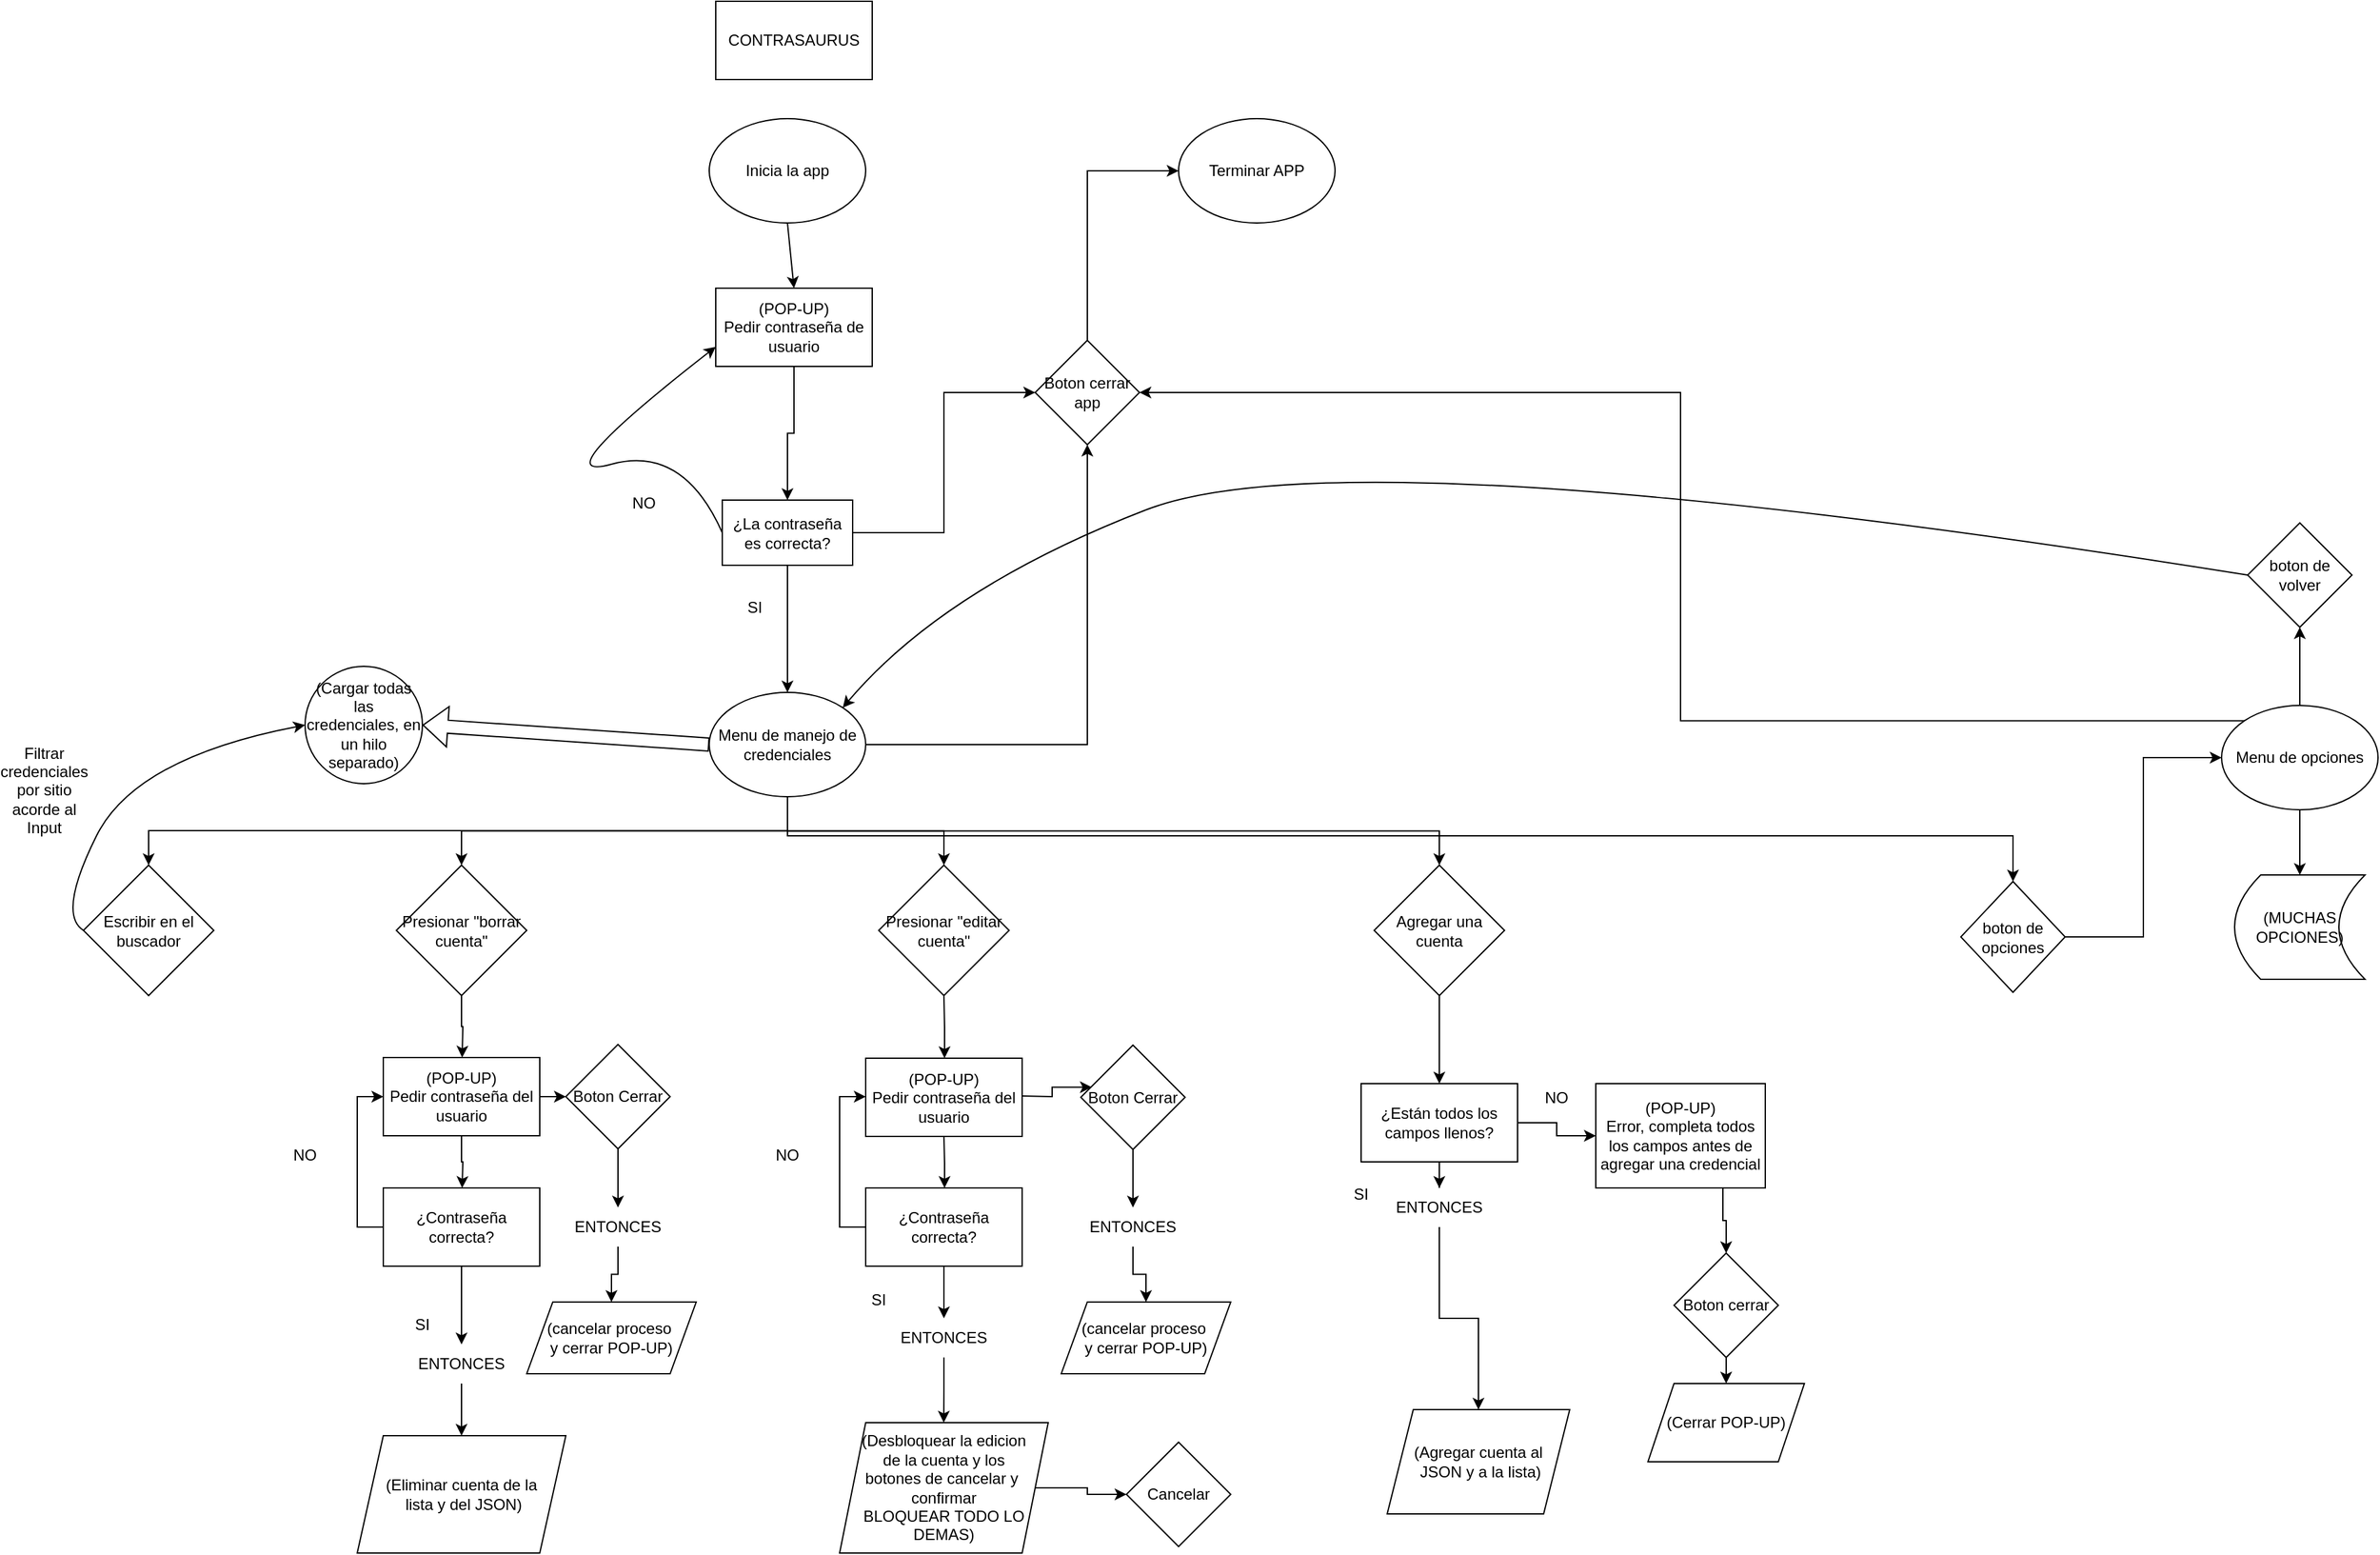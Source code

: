 <mxfile version="27.1.4">
  <diagram name="Page-1" id="jTVDqLa_07WlJX9LwhcF">
    <mxGraphModel dx="1876" dy="569" grid="1" gridSize="10" guides="1" tooltips="1" connect="1" arrows="1" fold="1" page="1" pageScale="1" pageWidth="850" pageHeight="1100" math="0" shadow="0">
      <root>
        <mxCell id="0" />
        <mxCell id="1" parent="0" />
        <mxCell id="0OHXiAOet5zwl78-_v6k-1" value="CONTRASAURUS" style="rounded=0;whiteSpace=wrap;html=1;" vertex="1" parent="1">
          <mxGeometry x="365" y="30" width="120" height="60" as="geometry" />
        </mxCell>
        <mxCell id="0OHXiAOet5zwl78-_v6k-12" style="edgeStyle=orthogonalEdgeStyle;rounded=0;orthogonalLoop=1;jettySize=auto;html=1;exitX=0.5;exitY=1;exitDx=0;exitDy=0;entryX=0.5;entryY=0;entryDx=0;entryDy=0;" edge="1" parent="1" source="0OHXiAOet5zwl78-_v6k-7" target="0OHXiAOet5zwl78-_v6k-11">
          <mxGeometry relative="1" as="geometry">
            <Array as="points">
              <mxPoint x="420" y="670" />
              <mxPoint x="1360" y="670" />
            </Array>
          </mxGeometry>
        </mxCell>
        <mxCell id="0OHXiAOet5zwl78-_v6k-24" style="edgeStyle=orthogonalEdgeStyle;rounded=0;orthogonalLoop=1;jettySize=auto;html=1;exitX=0.5;exitY=1;exitDx=0;exitDy=0;entryX=0.5;entryY=0;entryDx=0;entryDy=0;" edge="1" parent="1" source="0OHXiAOet5zwl78-_v6k-7" target="0OHXiAOet5zwl78-_v6k-23">
          <mxGeometry relative="1" as="geometry">
            <Array as="points">
              <mxPoint x="420" y="666" />
              <mxPoint x="-70" y="666" />
            </Array>
          </mxGeometry>
        </mxCell>
        <mxCell id="0OHXiAOet5zwl78-_v6k-28" style="edgeStyle=orthogonalEdgeStyle;rounded=0;orthogonalLoop=1;jettySize=auto;html=1;exitX=0.5;exitY=1;exitDx=0;exitDy=0;" edge="1" parent="1" source="0OHXiAOet5zwl78-_v6k-7" target="0OHXiAOet5zwl78-_v6k-26">
          <mxGeometry relative="1" as="geometry" />
        </mxCell>
        <mxCell id="0OHXiAOet5zwl78-_v6k-29" style="edgeStyle=orthogonalEdgeStyle;rounded=0;orthogonalLoop=1;jettySize=auto;html=1;exitX=0.5;exitY=1;exitDx=0;exitDy=0;entryX=0.5;entryY=0;entryDx=0;entryDy=0;" edge="1" parent="1" source="0OHXiAOet5zwl78-_v6k-7" target="0OHXiAOet5zwl78-_v6k-25">
          <mxGeometry relative="1" as="geometry" />
        </mxCell>
        <mxCell id="0OHXiAOet5zwl78-_v6k-30" style="edgeStyle=orthogonalEdgeStyle;rounded=0;orthogonalLoop=1;jettySize=auto;html=1;exitX=0.5;exitY=1;exitDx=0;exitDy=0;entryX=0.5;entryY=0;entryDx=0;entryDy=0;" edge="1" parent="1" source="0OHXiAOet5zwl78-_v6k-7" target="0OHXiAOet5zwl78-_v6k-27">
          <mxGeometry relative="1" as="geometry" />
        </mxCell>
        <mxCell id="0OHXiAOet5zwl78-_v6k-45" style="edgeStyle=orthogonalEdgeStyle;rounded=0;orthogonalLoop=1;jettySize=auto;html=1;exitX=1;exitY=0.5;exitDx=0;exitDy=0;entryX=0.5;entryY=1;entryDx=0;entryDy=0;" edge="1" parent="1" source="0OHXiAOet5zwl78-_v6k-7" target="0OHXiAOet5zwl78-_v6k-42">
          <mxGeometry relative="1" as="geometry" />
        </mxCell>
        <mxCell id="0OHXiAOet5zwl78-_v6k-7" value="Menu de manejo de credenciales" style="ellipse;whiteSpace=wrap;html=1;" vertex="1" parent="1">
          <mxGeometry x="360" y="560" width="120" height="80" as="geometry" />
        </mxCell>
        <mxCell id="0OHXiAOet5zwl78-_v6k-46" style="edgeStyle=orthogonalEdgeStyle;rounded=0;orthogonalLoop=1;jettySize=auto;html=1;exitX=0;exitY=0;exitDx=0;exitDy=0;entryX=1;entryY=0.5;entryDx=0;entryDy=0;" edge="1" parent="1" source="0OHXiAOet5zwl78-_v6k-10" target="0OHXiAOet5zwl78-_v6k-42">
          <mxGeometry relative="1" as="geometry" />
        </mxCell>
        <mxCell id="0OHXiAOet5zwl78-_v6k-18" value="" style="curved=1;endArrow=classic;html=1;rounded=0;entryX=1;entryY=0;entryDx=0;entryDy=0;exitX=0;exitY=0.5;exitDx=0;exitDy=0;" edge="1" parent="1" source="0OHXiAOet5zwl78-_v6k-14" target="0OHXiAOet5zwl78-_v6k-7">
          <mxGeometry width="50" height="50" relative="1" as="geometry">
            <mxPoint x="600" y="350" as="sourcePoint" />
            <mxPoint x="650" y="300" as="targetPoint" />
            <Array as="points">
              <mxPoint x="850" y="360" />
              <mxPoint x="540" y="480" />
            </Array>
          </mxGeometry>
        </mxCell>
        <mxCell id="0OHXiAOet5zwl78-_v6k-21" value="(Cargar todas las credenciales, en un hilo separado)" style="ellipse;whiteSpace=wrap;html=1;aspect=fixed;" vertex="1" parent="1">
          <mxGeometry x="50" y="540" width="90" height="90" as="geometry" />
        </mxCell>
        <mxCell id="0OHXiAOet5zwl78-_v6k-22" value="" style="shape=flexArrow;endArrow=classic;html=1;rounded=0;entryX=1;entryY=0.5;entryDx=0;entryDy=0;exitX=0;exitY=0.5;exitDx=0;exitDy=0;" edge="1" parent="1" source="0OHXiAOet5zwl78-_v6k-7" target="0OHXiAOet5zwl78-_v6k-21">
          <mxGeometry width="50" height="50" relative="1" as="geometry">
            <mxPoint x="220" y="640" as="sourcePoint" />
            <mxPoint x="270" y="590" as="targetPoint" />
          </mxGeometry>
        </mxCell>
        <mxCell id="0OHXiAOet5zwl78-_v6k-36" style="edgeStyle=orthogonalEdgeStyle;rounded=0;orthogonalLoop=1;jettySize=auto;html=1;exitX=0.5;exitY=1;exitDx=0;exitDy=0;" edge="1" parent="1" source="0OHXiAOet5zwl78-_v6k-33" target="0OHXiAOet5zwl78-_v6k-7">
          <mxGeometry relative="1" as="geometry" />
        </mxCell>
        <mxCell id="0OHXiAOet5zwl78-_v6k-43" style="edgeStyle=orthogonalEdgeStyle;rounded=0;orthogonalLoop=1;jettySize=auto;html=1;exitX=1;exitY=0.5;exitDx=0;exitDy=0;entryX=0;entryY=0.5;entryDx=0;entryDy=0;" edge="1" parent="1" source="0OHXiAOet5zwl78-_v6k-33" target="0OHXiAOet5zwl78-_v6k-42">
          <mxGeometry relative="1" as="geometry" />
        </mxCell>
        <mxCell id="0OHXiAOet5zwl78-_v6k-47" value="" style="curved=1;endArrow=classic;html=1;rounded=0;exitX=0;exitY=0.5;exitDx=0;exitDy=0;entryX=0;entryY=0.5;entryDx=0;entryDy=0;" edge="1" parent="1" source="0OHXiAOet5zwl78-_v6k-23" target="0OHXiAOet5zwl78-_v6k-21">
          <mxGeometry width="50" height="50" relative="1" as="geometry">
            <mxPoint x="-80" y="660" as="sourcePoint" />
            <mxPoint x="-30" y="610" as="targetPoint" />
            <Array as="points">
              <mxPoint x="-140" y="730" />
              <mxPoint x="-80" y="610" />
            </Array>
          </mxGeometry>
        </mxCell>
        <mxCell id="0OHXiAOet5zwl78-_v6k-78" value="" style="group" vertex="1" connectable="0" parent="1">
          <mxGeometry x="20" y="692.5" width="330" height="527.5" as="geometry" />
        </mxCell>
        <mxCell id="0OHXiAOet5zwl78-_v6k-37" style="edgeStyle=orthogonalEdgeStyle;rounded=0;orthogonalLoop=1;jettySize=auto;html=1;exitX=0.5;exitY=1;exitDx=0;exitDy=0;" edge="1" parent="0OHXiAOet5zwl78-_v6k-78" source="0OHXiAOet5zwl78-_v6k-26">
          <mxGeometry relative="1" as="geometry">
            <mxPoint x="150.471" y="147.5" as="targetPoint" />
          </mxGeometry>
        </mxCell>
        <mxCell id="0OHXiAOet5zwl78-_v6k-26" value="Presionar &quot;borrar cuenta&quot;" style="rhombus;whiteSpace=wrap;html=1;" vertex="1" parent="0OHXiAOet5zwl78-_v6k-78">
          <mxGeometry x="100" width="100" height="100" as="geometry" />
        </mxCell>
        <mxCell id="0OHXiAOet5zwl78-_v6k-50" style="edgeStyle=orthogonalEdgeStyle;rounded=0;orthogonalLoop=1;jettySize=auto;html=1;exitX=0.5;exitY=1;exitDx=0;exitDy=0;" edge="1" parent="0OHXiAOet5zwl78-_v6k-78" source="0OHXiAOet5zwl78-_v6k-38">
          <mxGeometry relative="1" as="geometry">
            <mxPoint x="150.471" y="247.5" as="targetPoint" />
          </mxGeometry>
        </mxCell>
        <mxCell id="0OHXiAOet5zwl78-_v6k-72" style="edgeStyle=orthogonalEdgeStyle;rounded=0;orthogonalLoop=1;jettySize=auto;html=1;exitX=1;exitY=0.5;exitDx=0;exitDy=0;" edge="1" parent="0OHXiAOet5zwl78-_v6k-78" source="0OHXiAOet5zwl78-_v6k-38">
          <mxGeometry relative="1" as="geometry">
            <mxPoint x="230" y="177.324" as="targetPoint" />
          </mxGeometry>
        </mxCell>
        <mxCell id="0OHXiAOet5zwl78-_v6k-38" value="(POP-UP)&lt;br&gt;Pedir contraseña del usuario" style="rounded=0;whiteSpace=wrap;html=1;" vertex="1" parent="0OHXiAOet5zwl78-_v6k-78">
          <mxGeometry x="90" y="147.5" width="120" height="60" as="geometry" />
        </mxCell>
        <mxCell id="0OHXiAOet5zwl78-_v6k-52" style="edgeStyle=orthogonalEdgeStyle;rounded=0;orthogonalLoop=1;jettySize=auto;html=1;exitX=0;exitY=0.5;exitDx=0;exitDy=0;entryX=0;entryY=0.5;entryDx=0;entryDy=0;" edge="1" parent="0OHXiAOet5zwl78-_v6k-78" source="0OHXiAOet5zwl78-_v6k-51" target="0OHXiAOet5zwl78-_v6k-38">
          <mxGeometry relative="1" as="geometry" />
        </mxCell>
        <mxCell id="0OHXiAOet5zwl78-_v6k-56" style="edgeStyle=orthogonalEdgeStyle;rounded=0;orthogonalLoop=1;jettySize=auto;html=1;exitX=0.5;exitY=1;exitDx=0;exitDy=0;entryX=0.5;entryY=0;entryDx=0;entryDy=0;" edge="1" parent="0OHXiAOet5zwl78-_v6k-78" source="0OHXiAOet5zwl78-_v6k-64" target="0OHXiAOet5zwl78-_v6k-55">
          <mxGeometry relative="1" as="geometry" />
        </mxCell>
        <mxCell id="0OHXiAOet5zwl78-_v6k-51" value="¿Contraseña correcta?" style="rounded=0;whiteSpace=wrap;html=1;" vertex="1" parent="0OHXiAOet5zwl78-_v6k-78">
          <mxGeometry x="90" y="247.5" width="120" height="60" as="geometry" />
        </mxCell>
        <mxCell id="0OHXiAOet5zwl78-_v6k-53" value="NO" style="text;html=1;align=center;verticalAlign=middle;whiteSpace=wrap;rounded=0;" vertex="1" parent="0OHXiAOet5zwl78-_v6k-78">
          <mxGeometry y="207.5" width="60" height="30" as="geometry" />
        </mxCell>
        <mxCell id="0OHXiAOet5zwl78-_v6k-55" value="(Eliminar cuenta de la&lt;br&gt;&amp;nbsp;lista y del JSON)" style="shape=parallelogram;perimeter=parallelogramPerimeter;whiteSpace=wrap;html=1;fixedSize=1;" vertex="1" parent="0OHXiAOet5zwl78-_v6k-78">
          <mxGeometry x="70" y="437.5" width="160" height="90" as="geometry" />
        </mxCell>
        <mxCell id="0OHXiAOet5zwl78-_v6k-62" value="SI" style="text;html=1;align=center;verticalAlign=middle;whiteSpace=wrap;rounded=0;" vertex="1" parent="0OHXiAOet5zwl78-_v6k-78">
          <mxGeometry x="90" y="337.5" width="60" height="30" as="geometry" />
        </mxCell>
        <mxCell id="0OHXiAOet5zwl78-_v6k-63" value="" style="edgeStyle=orthogonalEdgeStyle;rounded=0;orthogonalLoop=1;jettySize=auto;html=1;exitX=0.5;exitY=1;exitDx=0;exitDy=0;entryX=0.5;entryY=0;entryDx=0;entryDy=0;" edge="1" parent="0OHXiAOet5zwl78-_v6k-78" source="0OHXiAOet5zwl78-_v6k-51" target="0OHXiAOet5zwl78-_v6k-64">
          <mxGeometry relative="1" as="geometry">
            <mxPoint x="150" y="307.5" as="sourcePoint" />
            <mxPoint x="150" y="437.5" as="targetPoint" />
          </mxGeometry>
        </mxCell>
        <mxCell id="0OHXiAOet5zwl78-_v6k-64" value="ENTONCES" style="text;html=1;align=center;verticalAlign=middle;whiteSpace=wrap;rounded=0;" vertex="1" parent="0OHXiAOet5zwl78-_v6k-78">
          <mxGeometry x="120" y="367.5" width="60" height="30" as="geometry" />
        </mxCell>
        <mxCell id="0OHXiAOet5zwl78-_v6k-74" style="edgeStyle=orthogonalEdgeStyle;rounded=0;orthogonalLoop=1;jettySize=auto;html=1;exitX=0.5;exitY=1;exitDx=0;exitDy=0;entryX=0.5;entryY=0;entryDx=0;entryDy=0;" edge="1" parent="0OHXiAOet5zwl78-_v6k-78" source="0OHXiAOet5zwl78-_v6k-76" target="0OHXiAOet5zwl78-_v6k-75">
          <mxGeometry relative="1" as="geometry">
            <mxPoint x="270.471" y="97.5" as="targetPoint" />
          </mxGeometry>
        </mxCell>
        <mxCell id="0OHXiAOet5zwl78-_v6k-73" value="Boton Cerrar" style="rhombus;whiteSpace=wrap;html=1;" vertex="1" parent="0OHXiAOet5zwl78-_v6k-78">
          <mxGeometry x="230" y="137.5" width="80" height="80" as="geometry" />
        </mxCell>
        <mxCell id="0OHXiAOet5zwl78-_v6k-75" value="(cancelar proceso&amp;nbsp;&lt;br&gt;y cerrar POP-UP)" style="shape=parallelogram;perimeter=parallelogramPerimeter;whiteSpace=wrap;html=1;fixedSize=1;" vertex="1" parent="0OHXiAOet5zwl78-_v6k-78">
          <mxGeometry x="200" y="335" width="130" height="55" as="geometry" />
        </mxCell>
        <mxCell id="0OHXiAOet5zwl78-_v6k-77" value="" style="edgeStyle=orthogonalEdgeStyle;rounded=0;orthogonalLoop=1;jettySize=auto;html=1;exitX=0.5;exitY=1;exitDx=0;exitDy=0;entryX=0.5;entryY=0;entryDx=0;entryDy=0;" edge="1" parent="0OHXiAOet5zwl78-_v6k-78" source="0OHXiAOet5zwl78-_v6k-73" target="0OHXiAOet5zwl78-_v6k-76">
          <mxGeometry relative="1" as="geometry">
            <mxPoint x="265" y="334.5" as="targetPoint" />
            <mxPoint x="270" y="217.5" as="sourcePoint" />
          </mxGeometry>
        </mxCell>
        <mxCell id="0OHXiAOet5zwl78-_v6k-76" value="ENTONCES" style="text;html=1;align=center;verticalAlign=middle;whiteSpace=wrap;rounded=0;" vertex="1" parent="0OHXiAOet5zwl78-_v6k-78">
          <mxGeometry x="240" y="262.5" width="60" height="30" as="geometry" />
        </mxCell>
        <mxCell id="0OHXiAOet5zwl78-_v6k-79" value="" style="group" vertex="1" connectable="0" parent="1">
          <mxGeometry x="390" y="692.5" width="590" height="527.5" as="geometry" />
        </mxCell>
        <mxCell id="0OHXiAOet5zwl78-_v6k-25" value="Presionar &quot;editar cuenta&quot;" style="rhombus;whiteSpace=wrap;html=1;" vertex="1" parent="0OHXiAOet5zwl78-_v6k-79">
          <mxGeometry x="100" width="100" height="100" as="geometry" />
        </mxCell>
        <mxCell id="0OHXiAOet5zwl78-_v6k-39" style="edgeStyle=orthogonalEdgeStyle;rounded=0;orthogonalLoop=1;jettySize=auto;html=1;exitX=0.5;exitY=1;exitDx=0;exitDy=0;" edge="1" parent="0OHXiAOet5zwl78-_v6k-79">
          <mxGeometry relative="1" as="geometry">
            <mxPoint x="150.471" y="148.0" as="targetPoint" />
            <mxPoint x="150" y="100" as="sourcePoint" />
          </mxGeometry>
        </mxCell>
        <mxCell id="0OHXiAOet5zwl78-_v6k-40" value="(POP-UP)&lt;br&gt;Pedir contraseña del usuario" style="rounded=0;whiteSpace=wrap;html=1;" vertex="1" parent="0OHXiAOet5zwl78-_v6k-79">
          <mxGeometry x="90" y="148" width="120" height="60" as="geometry" />
        </mxCell>
        <mxCell id="0OHXiAOet5zwl78-_v6k-57" style="edgeStyle=orthogonalEdgeStyle;rounded=0;orthogonalLoop=1;jettySize=auto;html=1;exitX=0.5;exitY=1;exitDx=0;exitDy=0;" edge="1" parent="0OHXiAOet5zwl78-_v6k-79">
          <mxGeometry relative="1" as="geometry">
            <mxPoint x="150.471" y="247.5" as="targetPoint" />
            <mxPoint x="150" y="207.5" as="sourcePoint" />
          </mxGeometry>
        </mxCell>
        <mxCell id="0OHXiAOet5zwl78-_v6k-58" style="edgeStyle=orthogonalEdgeStyle;rounded=0;orthogonalLoop=1;jettySize=auto;html=1;exitX=0;exitY=0.5;exitDx=0;exitDy=0;entryX=0;entryY=0.5;entryDx=0;entryDy=0;" edge="1" parent="0OHXiAOet5zwl78-_v6k-79" source="0OHXiAOet5zwl78-_v6k-59">
          <mxGeometry relative="1" as="geometry">
            <mxPoint x="90" y="177.5" as="targetPoint" />
            <Array as="points">
              <mxPoint x="70" y="277.5" />
              <mxPoint x="70" y="177.5" />
            </Array>
          </mxGeometry>
        </mxCell>
        <mxCell id="0OHXiAOet5zwl78-_v6k-65" style="edgeStyle=orthogonalEdgeStyle;rounded=0;orthogonalLoop=1;jettySize=auto;html=1;exitX=0.5;exitY=1;exitDx=0;exitDy=0;" edge="1" parent="0OHXiAOet5zwl78-_v6k-79" source="0OHXiAOet5zwl78-_v6k-67">
          <mxGeometry relative="1" as="geometry">
            <mxPoint x="149.882" y="427.5" as="targetPoint" />
          </mxGeometry>
        </mxCell>
        <mxCell id="0OHXiAOet5zwl78-_v6k-59" value="¿Contraseña correcta?" style="rounded=0;whiteSpace=wrap;html=1;" vertex="1" parent="0OHXiAOet5zwl78-_v6k-79">
          <mxGeometry x="90" y="247.5" width="120" height="60" as="geometry" />
        </mxCell>
        <mxCell id="0OHXiAOet5zwl78-_v6k-60" value="NO" style="text;html=1;align=center;verticalAlign=middle;whiteSpace=wrap;rounded=0;" vertex="1" parent="0OHXiAOet5zwl78-_v6k-79">
          <mxGeometry y="207.5" width="60" height="30" as="geometry" />
        </mxCell>
        <mxCell id="0OHXiAOet5zwl78-_v6k-71" style="edgeStyle=orthogonalEdgeStyle;rounded=0;orthogonalLoop=1;jettySize=auto;html=1;exitX=1;exitY=0.5;exitDx=0;exitDy=0;entryX=0;entryY=0.5;entryDx=0;entryDy=0;" edge="1" parent="0OHXiAOet5zwl78-_v6k-79" source="0OHXiAOet5zwl78-_v6k-66" target="0OHXiAOet5zwl78-_v6k-70">
          <mxGeometry relative="1" as="geometry" />
        </mxCell>
        <mxCell id="0OHXiAOet5zwl78-_v6k-66" value="(Desbloquear la edicion&lt;br&gt;de la cuenta y los&lt;br&gt;botones de cancelar y&amp;nbsp;&lt;br&gt;confirmar&lt;br&gt;BLOQUEAR TODO LO DEMAS)" style="shape=parallelogram;perimeter=parallelogramPerimeter;whiteSpace=wrap;html=1;fixedSize=1;" vertex="1" parent="0OHXiAOet5zwl78-_v6k-79">
          <mxGeometry x="70" y="427.5" width="160" height="100" as="geometry" />
        </mxCell>
        <mxCell id="0OHXiAOet5zwl78-_v6k-68" value="" style="edgeStyle=orthogonalEdgeStyle;rounded=0;orthogonalLoop=1;jettySize=auto;html=1;exitX=0.5;exitY=1;exitDx=0;exitDy=0;" edge="1" parent="0OHXiAOet5zwl78-_v6k-79" source="0OHXiAOet5zwl78-_v6k-59" target="0OHXiAOet5zwl78-_v6k-67">
          <mxGeometry relative="1" as="geometry">
            <mxPoint x="149.882" y="427.5" as="targetPoint" />
            <mxPoint x="150" y="307.5" as="sourcePoint" />
          </mxGeometry>
        </mxCell>
        <mxCell id="0OHXiAOet5zwl78-_v6k-67" value="ENTONCES" style="text;html=1;align=center;verticalAlign=middle;whiteSpace=wrap;rounded=0;" vertex="1" parent="0OHXiAOet5zwl78-_v6k-79">
          <mxGeometry x="120" y="347.5" width="60" height="30" as="geometry" />
        </mxCell>
        <mxCell id="0OHXiAOet5zwl78-_v6k-69" value="SI" style="text;html=1;align=center;verticalAlign=middle;whiteSpace=wrap;rounded=0;" vertex="1" parent="0OHXiAOet5zwl78-_v6k-79">
          <mxGeometry x="70" y="318.5" width="60" height="30" as="geometry" />
        </mxCell>
        <mxCell id="0OHXiAOet5zwl78-_v6k-70" value="Cancelar" style="rhombus;whiteSpace=wrap;html=1;" vertex="1" parent="0OHXiAOet5zwl78-_v6k-79">
          <mxGeometry x="290" y="442.5" width="80" height="80" as="geometry" />
        </mxCell>
        <mxCell id="0OHXiAOet5zwl78-_v6k-97" value="SI" style="text;html=1;align=center;verticalAlign=middle;whiteSpace=wrap;rounded=0;" vertex="1" parent="0OHXiAOet5zwl78-_v6k-79">
          <mxGeometry x="440" y="237.5" width="60" height="30" as="geometry" />
        </mxCell>
        <mxCell id="0OHXiAOet5zwl78-_v6k-100" style="edgeStyle=orthogonalEdgeStyle;rounded=0;orthogonalLoop=1;jettySize=auto;html=1;exitX=1;exitY=0.5;exitDx=0;exitDy=0;entryX=0.105;entryY=0.403;entryDx=0;entryDy=0;entryPerimeter=0;" edge="1" parent="0OHXiAOet5zwl78-_v6k-79" target="0OHXiAOet5zwl78-_v6k-102">
          <mxGeometry relative="1" as="geometry">
            <mxPoint x="230" y="177.324" as="targetPoint" />
            <mxPoint x="210" y="177" as="sourcePoint" />
          </mxGeometry>
        </mxCell>
        <mxCell id="0OHXiAOet5zwl78-_v6k-101" style="edgeStyle=orthogonalEdgeStyle;rounded=0;orthogonalLoop=1;jettySize=auto;html=1;exitX=0.5;exitY=1;exitDx=0;exitDy=0;entryX=0.5;entryY=0;entryDx=0;entryDy=0;" edge="1" parent="0OHXiAOet5zwl78-_v6k-79" source="0OHXiAOet5zwl78-_v6k-105" target="0OHXiAOet5zwl78-_v6k-103">
          <mxGeometry relative="1" as="geometry">
            <mxPoint x="270.471" y="97.5" as="targetPoint" />
          </mxGeometry>
        </mxCell>
        <mxCell id="0OHXiAOet5zwl78-_v6k-102" value="Boton Cerrar" style="rhombus;whiteSpace=wrap;html=1;" vertex="1" parent="0OHXiAOet5zwl78-_v6k-79">
          <mxGeometry x="255" y="138" width="80" height="80" as="geometry" />
        </mxCell>
        <mxCell id="0OHXiAOet5zwl78-_v6k-103" value="(cancelar proceso&amp;nbsp;&lt;br&gt;y cerrar POP-UP)" style="shape=parallelogram;perimeter=parallelogramPerimeter;whiteSpace=wrap;html=1;fixedSize=1;" vertex="1" parent="0OHXiAOet5zwl78-_v6k-79">
          <mxGeometry x="240" y="335" width="130" height="55" as="geometry" />
        </mxCell>
        <mxCell id="0OHXiAOet5zwl78-_v6k-104" value="" style="edgeStyle=orthogonalEdgeStyle;rounded=0;orthogonalLoop=1;jettySize=auto;html=1;exitX=0.5;exitY=1;exitDx=0;exitDy=0;entryX=0.5;entryY=0;entryDx=0;entryDy=0;" edge="1" parent="0OHXiAOet5zwl78-_v6k-79" source="0OHXiAOet5zwl78-_v6k-102" target="0OHXiAOet5zwl78-_v6k-105">
          <mxGeometry relative="1" as="geometry">
            <mxPoint x="265" y="334.5" as="targetPoint" />
            <mxPoint x="270" y="217.5" as="sourcePoint" />
          </mxGeometry>
        </mxCell>
        <mxCell id="0OHXiAOet5zwl78-_v6k-105" value="ENTONCES" style="text;html=1;align=center;verticalAlign=middle;whiteSpace=wrap;rounded=0;" vertex="1" parent="0OHXiAOet5zwl78-_v6k-79">
          <mxGeometry x="265" y="262.5" width="60" height="30" as="geometry" />
        </mxCell>
        <mxCell id="0OHXiAOet5zwl78-_v6k-80" value="" style="group" vertex="1" connectable="0" parent="1">
          <mxGeometry x="1320" y="430" width="320" height="360" as="geometry" />
        </mxCell>
        <mxCell id="0OHXiAOet5zwl78-_v6k-15" style="edgeStyle=orthogonalEdgeStyle;rounded=0;orthogonalLoop=1;jettySize=auto;html=1;exitX=0.5;exitY=0;exitDx=0;exitDy=0;entryX=0.5;entryY=1;entryDx=0;entryDy=0;" edge="1" parent="0OHXiAOet5zwl78-_v6k-80" source="0OHXiAOet5zwl78-_v6k-10" target="0OHXiAOet5zwl78-_v6k-14">
          <mxGeometry relative="1" as="geometry" />
        </mxCell>
        <mxCell id="0OHXiAOet5zwl78-_v6k-20" style="edgeStyle=orthogonalEdgeStyle;rounded=0;orthogonalLoop=1;jettySize=auto;html=1;exitX=0.5;exitY=1;exitDx=0;exitDy=0;entryX=0.5;entryY=0;entryDx=0;entryDy=0;" edge="1" parent="0OHXiAOet5zwl78-_v6k-80" source="0OHXiAOet5zwl78-_v6k-10" target="0OHXiAOet5zwl78-_v6k-19">
          <mxGeometry relative="1" as="geometry" />
        </mxCell>
        <mxCell id="0OHXiAOet5zwl78-_v6k-10" value="Menu de opciones" style="ellipse;whiteSpace=wrap;html=1;" vertex="1" parent="0OHXiAOet5zwl78-_v6k-80">
          <mxGeometry x="200" y="140" width="120" height="80" as="geometry" />
        </mxCell>
        <mxCell id="0OHXiAOet5zwl78-_v6k-13" style="edgeStyle=orthogonalEdgeStyle;rounded=0;orthogonalLoop=1;jettySize=auto;html=1;exitX=1;exitY=0.5;exitDx=0;exitDy=0;entryX=0;entryY=0.5;entryDx=0;entryDy=0;" edge="1" parent="0OHXiAOet5zwl78-_v6k-80" source="0OHXiAOet5zwl78-_v6k-11" target="0OHXiAOet5zwl78-_v6k-10">
          <mxGeometry relative="1" as="geometry" />
        </mxCell>
        <mxCell id="0OHXiAOet5zwl78-_v6k-11" value="boton de opciones" style="rhombus;whiteSpace=wrap;html=1;" vertex="1" parent="0OHXiAOet5zwl78-_v6k-80">
          <mxGeometry y="275" width="80" height="85" as="geometry" />
        </mxCell>
        <mxCell id="0OHXiAOet5zwl78-_v6k-14" value="boton de volver" style="rhombus;whiteSpace=wrap;html=1;" vertex="1" parent="0OHXiAOet5zwl78-_v6k-80">
          <mxGeometry x="220" width="80" height="80" as="geometry" />
        </mxCell>
        <mxCell id="0OHXiAOet5zwl78-_v6k-19" value="(MUCHAS OPCIONES)" style="shape=dataStorage;whiteSpace=wrap;html=1;fixedSize=1;" vertex="1" parent="0OHXiAOet5zwl78-_v6k-80">
          <mxGeometry x="210" y="270" width="100" height="80" as="geometry" />
        </mxCell>
        <mxCell id="0OHXiAOet5zwl78-_v6k-81" value="" style="group" vertex="1" connectable="0" parent="1">
          <mxGeometry x="610" y="120" width="230" height="250" as="geometry" />
        </mxCell>
        <mxCell id="0OHXiAOet5zwl78-_v6k-41" value="Terminar APP" style="ellipse;whiteSpace=wrap;html=1;" vertex="1" parent="0OHXiAOet5zwl78-_v6k-81">
          <mxGeometry x="110" width="120" height="80" as="geometry" />
        </mxCell>
        <mxCell id="0OHXiAOet5zwl78-_v6k-44" style="edgeStyle=orthogonalEdgeStyle;rounded=0;orthogonalLoop=1;jettySize=auto;html=1;exitX=0.5;exitY=0;exitDx=0;exitDy=0;entryX=0;entryY=0.5;entryDx=0;entryDy=0;" edge="1" parent="0OHXiAOet5zwl78-_v6k-81" source="0OHXiAOet5zwl78-_v6k-42" target="0OHXiAOet5zwl78-_v6k-41">
          <mxGeometry relative="1" as="geometry" />
        </mxCell>
        <mxCell id="0OHXiAOet5zwl78-_v6k-42" value="Boton cerrar app" style="rhombus;whiteSpace=wrap;html=1;" vertex="1" parent="0OHXiAOet5zwl78-_v6k-81">
          <mxGeometry y="170" width="80" height="80" as="geometry" />
        </mxCell>
        <mxCell id="0OHXiAOet5zwl78-_v6k-82" value="" style="group" vertex="1" connectable="0" parent="1">
          <mxGeometry x="230" y="120" width="255" height="390" as="geometry" />
        </mxCell>
        <mxCell id="0OHXiAOet5zwl78-_v6k-2" value="Inicia la app" style="ellipse;whiteSpace=wrap;html=1;" vertex="1" parent="0OHXiAOet5zwl78-_v6k-82">
          <mxGeometry x="130" width="120" height="80" as="geometry" />
        </mxCell>
        <mxCell id="0OHXiAOet5zwl78-_v6k-8" style="edgeStyle=orthogonalEdgeStyle;rounded=0;orthogonalLoop=1;jettySize=auto;html=1;exitX=0.5;exitY=1;exitDx=0;exitDy=0;entryX=0.5;entryY=0;entryDx=0;entryDy=0;" edge="1" parent="0OHXiAOet5zwl78-_v6k-82" source="0OHXiAOet5zwl78-_v6k-49" target="0OHXiAOet5zwl78-_v6k-33">
          <mxGeometry relative="1" as="geometry">
            <mxPoint x="190" y="200" as="sourcePoint" />
          </mxGeometry>
        </mxCell>
        <mxCell id="0OHXiAOet5zwl78-_v6k-4" value="" style="endArrow=classic;html=1;rounded=0;exitX=0.5;exitY=1;exitDx=0;exitDy=0;entryX=0.5;entryY=0;entryDx=0;entryDy=0;" edge="1" parent="0OHXiAOet5zwl78-_v6k-82" source="0OHXiAOet5zwl78-_v6k-2" target="0OHXiAOet5zwl78-_v6k-49">
          <mxGeometry width="50" height="50" relative="1" as="geometry">
            <mxPoint x="170" y="220" as="sourcePoint" />
            <mxPoint x="190" y="120" as="targetPoint" />
          </mxGeometry>
        </mxCell>
        <mxCell id="0OHXiAOet5zwl78-_v6k-5" value="" style="curved=1;endArrow=classic;html=1;rounded=0;entryX=0;entryY=0.75;entryDx=0;entryDy=0;exitX=0;exitY=0.5;exitDx=0;exitDy=0;" edge="1" parent="0OHXiAOet5zwl78-_v6k-82" source="0OHXiAOet5zwl78-_v6k-33" target="0OHXiAOet5zwl78-_v6k-49">
          <mxGeometry width="50" height="50" relative="1" as="geometry">
            <mxPoint x="60" y="250" as="sourcePoint" />
            <mxPoint x="130.0" y="160" as="targetPoint" />
            <Array as="points">
              <mxPoint x="110" y="250" />
              <mxPoint y="280" />
            </Array>
          </mxGeometry>
        </mxCell>
        <mxCell id="0OHXiAOet5zwl78-_v6k-33" value="¿La contraseña es correcta?" style="rounded=0;whiteSpace=wrap;html=1;" vertex="1" parent="0OHXiAOet5zwl78-_v6k-82">
          <mxGeometry x="140" y="292.5" width="100" height="50" as="geometry" />
        </mxCell>
        <mxCell id="0OHXiAOet5zwl78-_v6k-34" value="NO" style="text;html=1;align=center;verticalAlign=middle;whiteSpace=wrap;rounded=0;" vertex="1" parent="0OHXiAOet5zwl78-_v6k-82">
          <mxGeometry x="50" y="280" width="60" height="30" as="geometry" />
        </mxCell>
        <mxCell id="0OHXiAOet5zwl78-_v6k-35" value="SI" style="text;html=1;align=center;verticalAlign=middle;whiteSpace=wrap;rounded=0;" vertex="1" parent="0OHXiAOet5zwl78-_v6k-82">
          <mxGeometry x="135" y="360" width="60" height="30" as="geometry" />
        </mxCell>
        <mxCell id="0OHXiAOet5zwl78-_v6k-49" value="(POP-UP)&lt;br&gt;Pedir contraseña de usuario" style="rounded=0;whiteSpace=wrap;html=1;" vertex="1" parent="0OHXiAOet5zwl78-_v6k-82">
          <mxGeometry x="135" y="130" width="120" height="60" as="geometry" />
        </mxCell>
        <mxCell id="0OHXiAOet5zwl78-_v6k-83" value="" style="group" vertex="1" connectable="0" parent="1">
          <mxGeometry x="-180" y="620" width="160" height="172.5" as="geometry" />
        </mxCell>
        <mxCell id="0OHXiAOet5zwl78-_v6k-23" value="Escribir en el buscador" style="rhombus;whiteSpace=wrap;html=1;" vertex="1" parent="0OHXiAOet5zwl78-_v6k-83">
          <mxGeometry x="60" y="72.5" width="100" height="100" as="geometry" />
        </mxCell>
        <mxCell id="0OHXiAOet5zwl78-_v6k-48" value="Filtrar credenciales por sitio acorde al Input" style="text;html=1;align=center;verticalAlign=middle;whiteSpace=wrap;rounded=0;" vertex="1" parent="0OHXiAOet5zwl78-_v6k-83">
          <mxGeometry width="60" height="30" as="geometry" />
        </mxCell>
        <mxCell id="0OHXiAOet5zwl78-_v6k-99" value="" style="group" vertex="1" connectable="0" parent="1">
          <mxGeometry x="860" y="692.5" width="340" height="497.5" as="geometry" />
        </mxCell>
        <mxCell id="0OHXiAOet5zwl78-_v6k-85" style="edgeStyle=orthogonalEdgeStyle;rounded=0;orthogonalLoop=1;jettySize=auto;html=1;exitX=0.5;exitY=1;exitDx=0;exitDy=0;entryX=0.5;entryY=0;entryDx=0;entryDy=0;" edge="1" parent="0OHXiAOet5zwl78-_v6k-99" source="0OHXiAOet5zwl78-_v6k-27" target="0OHXiAOet5zwl78-_v6k-84">
          <mxGeometry relative="1" as="geometry" />
        </mxCell>
        <mxCell id="0OHXiAOet5zwl78-_v6k-27" value="Agregar una cuenta" style="rhombus;whiteSpace=wrap;html=1;" vertex="1" parent="0OHXiAOet5zwl78-_v6k-99">
          <mxGeometry x="10" width="100" height="100" as="geometry" />
        </mxCell>
        <mxCell id="0OHXiAOet5zwl78-_v6k-87" style="edgeStyle=orthogonalEdgeStyle;rounded=0;orthogonalLoop=1;jettySize=auto;html=1;exitX=1;exitY=0.5;exitDx=0;exitDy=0;" edge="1" parent="0OHXiAOet5zwl78-_v6k-99" source="0OHXiAOet5zwl78-_v6k-84" target="0OHXiAOet5zwl78-_v6k-86">
          <mxGeometry relative="1" as="geometry" />
        </mxCell>
        <mxCell id="0OHXiAOet5zwl78-_v6k-94" style="edgeStyle=orthogonalEdgeStyle;rounded=0;orthogonalLoop=1;jettySize=auto;html=1;exitX=0.5;exitY=1;exitDx=0;exitDy=0;entryX=0.5;entryY=0;entryDx=0;entryDy=0;" edge="1" parent="0OHXiAOet5zwl78-_v6k-99" source="0OHXiAOet5zwl78-_v6k-95" target="0OHXiAOet5zwl78-_v6k-98">
          <mxGeometry relative="1" as="geometry">
            <mxPoint x="60" y="307.5" as="targetPoint" />
          </mxGeometry>
        </mxCell>
        <mxCell id="0OHXiAOet5zwl78-_v6k-84" value="¿Están todos los campos llenos?" style="rounded=0;whiteSpace=wrap;html=1;" vertex="1" parent="0OHXiAOet5zwl78-_v6k-99">
          <mxGeometry y="167.5" width="120" height="60" as="geometry" />
        </mxCell>
        <mxCell id="0OHXiAOet5zwl78-_v6k-89" style="edgeStyle=orthogonalEdgeStyle;rounded=0;orthogonalLoop=1;jettySize=auto;html=1;exitX=0.75;exitY=1;exitDx=0;exitDy=0;entryX=0.5;entryY=0;entryDx=0;entryDy=0;" edge="1" parent="0OHXiAOet5zwl78-_v6k-99" source="0OHXiAOet5zwl78-_v6k-86" target="0OHXiAOet5zwl78-_v6k-90">
          <mxGeometry relative="1" as="geometry">
            <mxPoint x="276.941" y="307.5" as="targetPoint" />
          </mxGeometry>
        </mxCell>
        <mxCell id="0OHXiAOet5zwl78-_v6k-86" value="(POP-UP)&lt;br&gt;Error, completa todos los campos antes de agregar una credencial" style="rounded=0;whiteSpace=wrap;html=1;" vertex="1" parent="0OHXiAOet5zwl78-_v6k-99">
          <mxGeometry x="180" y="167.5" width="130" height="80" as="geometry" />
        </mxCell>
        <mxCell id="0OHXiAOet5zwl78-_v6k-88" value="NO" style="text;html=1;align=center;verticalAlign=middle;whiteSpace=wrap;rounded=0;" vertex="1" parent="0OHXiAOet5zwl78-_v6k-99">
          <mxGeometry x="120" y="163.5" width="60" height="30" as="geometry" />
        </mxCell>
        <mxCell id="0OHXiAOet5zwl78-_v6k-92" style="edgeStyle=orthogonalEdgeStyle;rounded=0;orthogonalLoop=1;jettySize=auto;html=1;exitX=0.5;exitY=1;exitDx=0;exitDy=0;entryX=0.5;entryY=0;entryDx=0;entryDy=0;" edge="1" parent="0OHXiAOet5zwl78-_v6k-99" source="0OHXiAOet5zwl78-_v6k-90" target="0OHXiAOet5zwl78-_v6k-91">
          <mxGeometry relative="1" as="geometry" />
        </mxCell>
        <mxCell id="0OHXiAOet5zwl78-_v6k-90" value="Boton cerrar" style="rhombus;whiteSpace=wrap;html=1;" vertex="1" parent="0OHXiAOet5zwl78-_v6k-99">
          <mxGeometry x="240" y="297.5" width="80" height="80" as="geometry" />
        </mxCell>
        <mxCell id="0OHXiAOet5zwl78-_v6k-91" value="(Cerrar POP-UP)" style="shape=parallelogram;perimeter=parallelogramPerimeter;whiteSpace=wrap;html=1;fixedSize=1;" vertex="1" parent="0OHXiAOet5zwl78-_v6k-99">
          <mxGeometry x="220" y="397.5" width="120" height="60" as="geometry" />
        </mxCell>
        <mxCell id="0OHXiAOet5zwl78-_v6k-96" value="" style="edgeStyle=orthogonalEdgeStyle;rounded=0;orthogonalLoop=1;jettySize=auto;html=1;exitX=0.5;exitY=1;exitDx=0;exitDy=0;" edge="1" parent="0OHXiAOet5zwl78-_v6k-99" source="0OHXiAOet5zwl78-_v6k-84" target="0OHXiAOet5zwl78-_v6k-95">
          <mxGeometry relative="1" as="geometry">
            <mxPoint x="60" y="227.5" as="sourcePoint" />
            <mxPoint x="60" y="307.5" as="targetPoint" />
          </mxGeometry>
        </mxCell>
        <mxCell id="0OHXiAOet5zwl78-_v6k-95" value="ENTONCES" style="text;html=1;align=center;verticalAlign=middle;whiteSpace=wrap;rounded=0;" vertex="1" parent="0OHXiAOet5zwl78-_v6k-99">
          <mxGeometry x="30" y="247.5" width="60" height="30" as="geometry" />
        </mxCell>
        <mxCell id="0OHXiAOet5zwl78-_v6k-98" value="(Agregar cuenta al&lt;br&gt;&amp;nbsp;JSON y a la lista)" style="shape=parallelogram;perimeter=parallelogramPerimeter;whiteSpace=wrap;html=1;fixedSize=1;" vertex="1" parent="0OHXiAOet5zwl78-_v6k-99">
          <mxGeometry x="20" y="417.5" width="140" height="80" as="geometry" />
        </mxCell>
      </root>
    </mxGraphModel>
  </diagram>
</mxfile>
